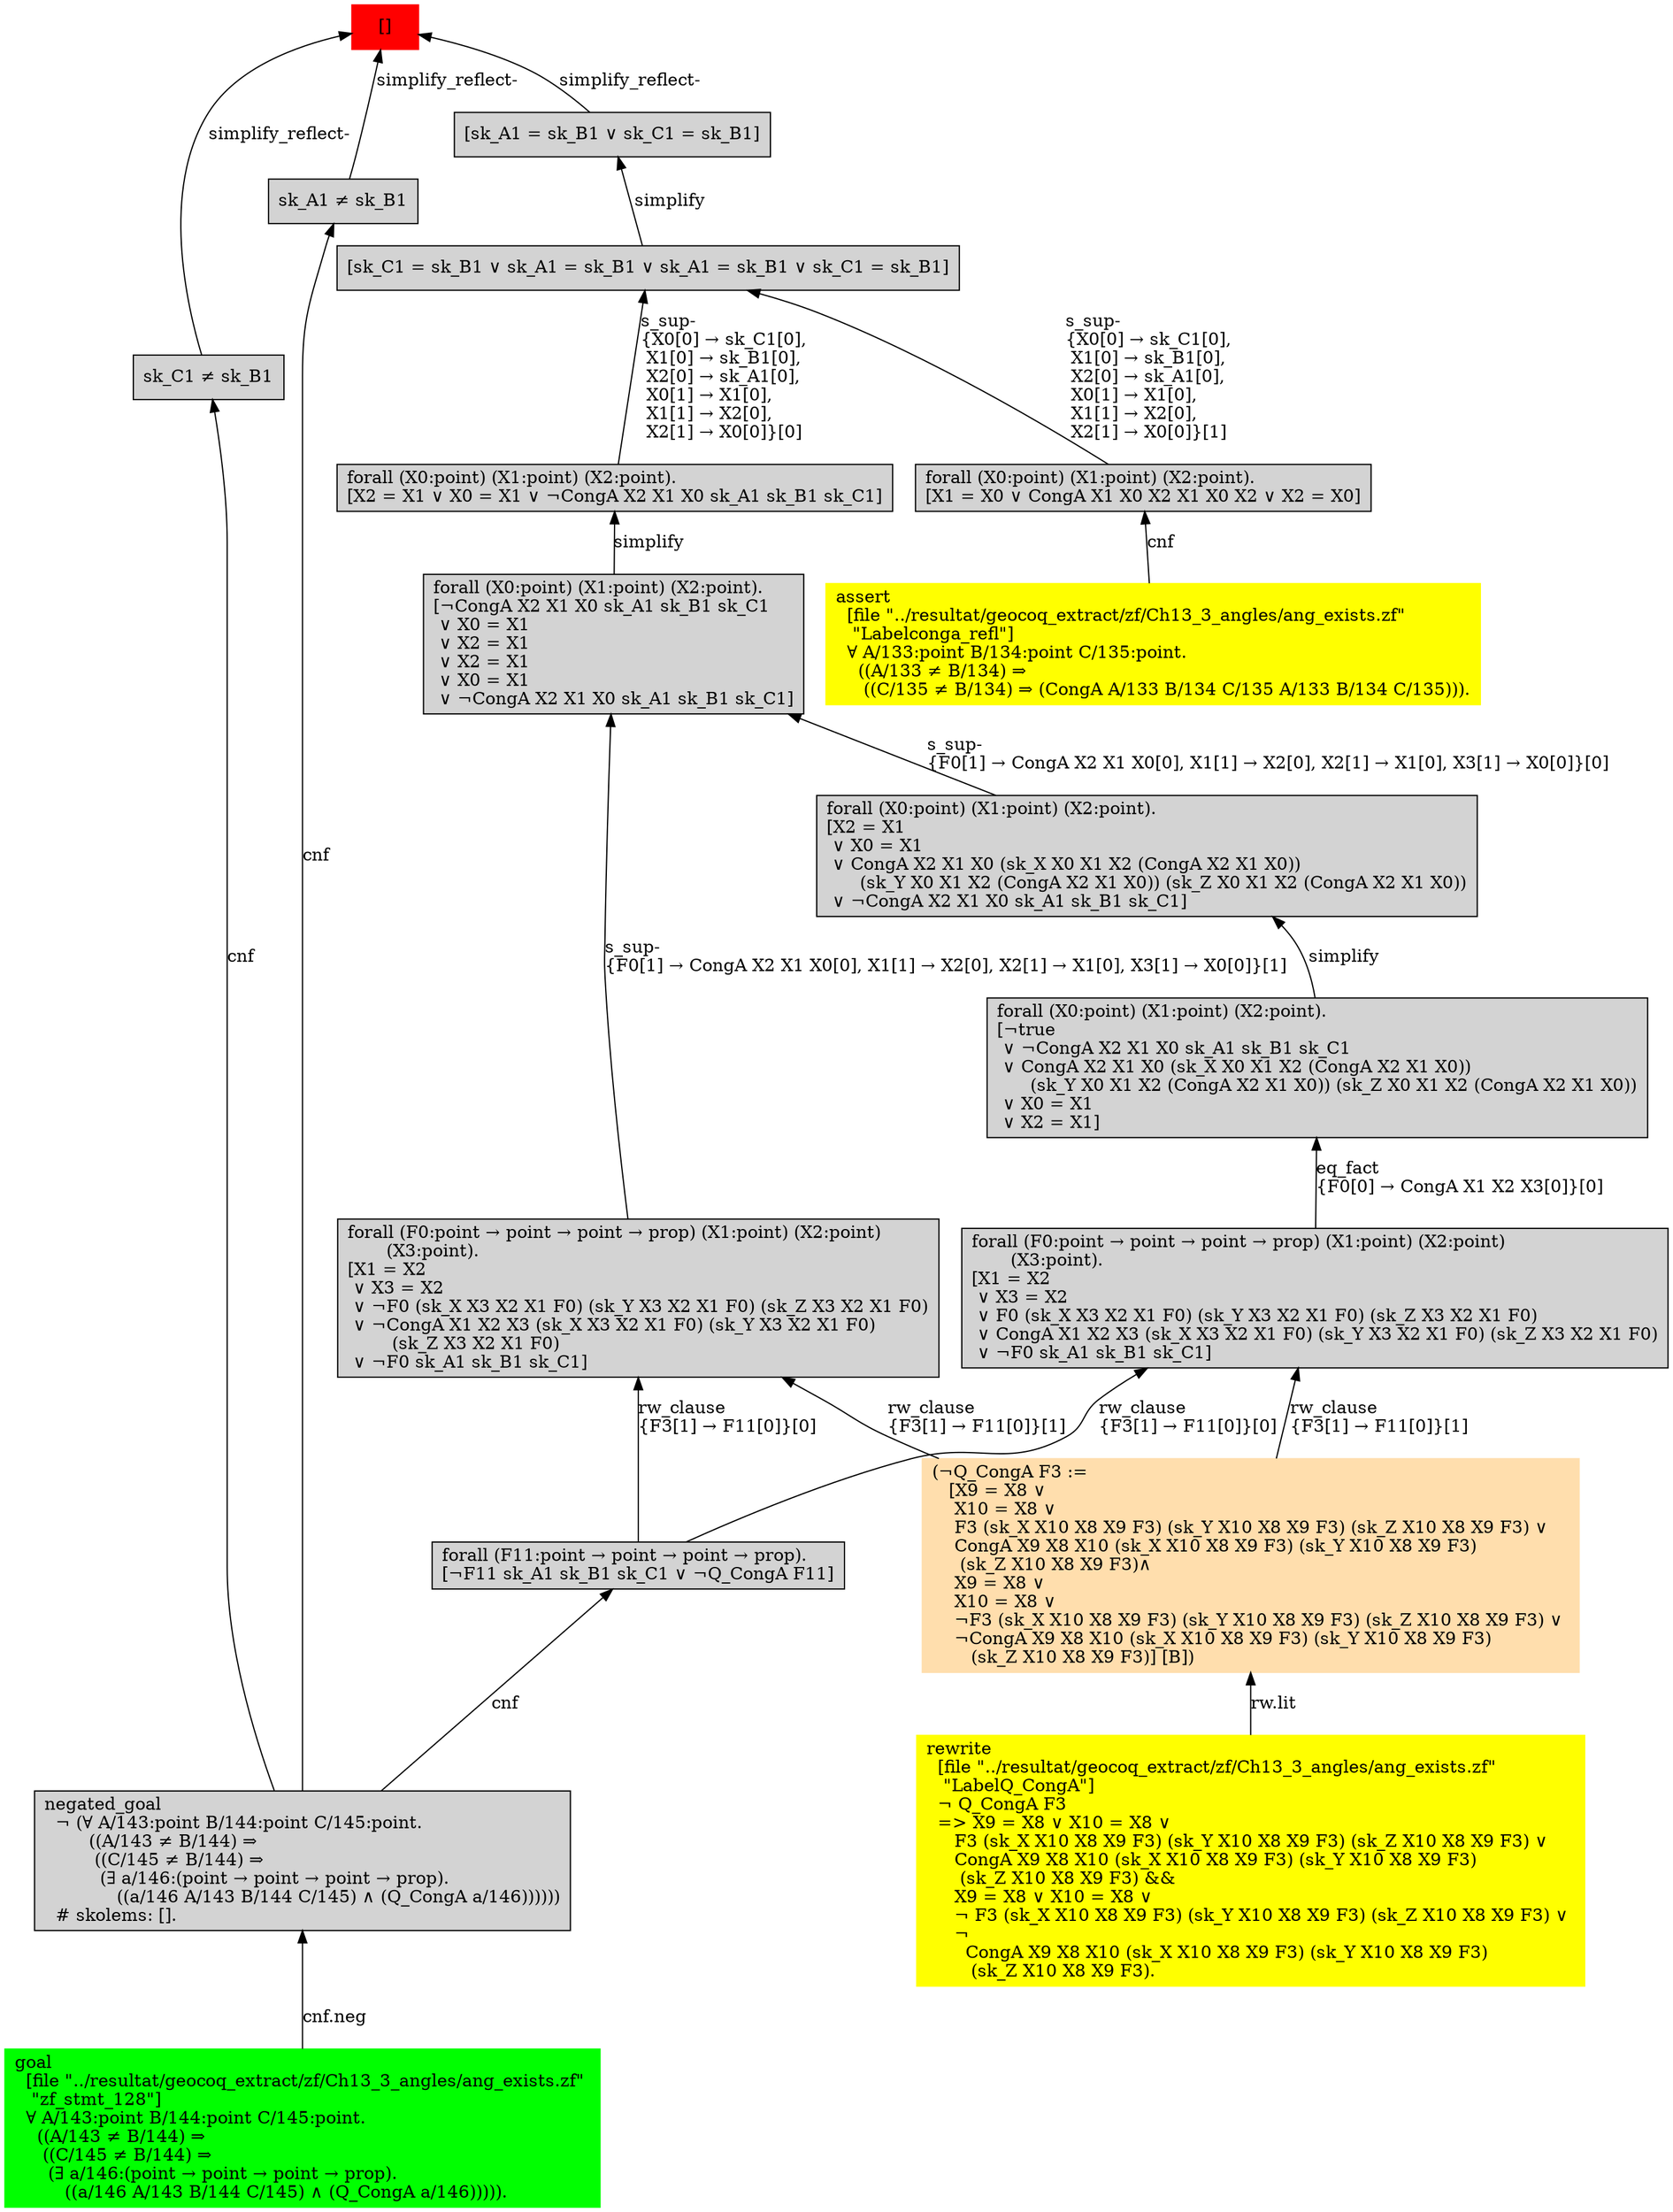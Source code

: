digraph "unsat_graph" {
  vertex_0 [color=red, label="[]", shape=box, style=filled];
  vertex_0 -> vertex_1 [label="simplify_reflect-", dir="back"];
  vertex_1 [shape=box, label="sk_A1 ≠ sk_B1\l", style=filled];
  vertex_1 -> vertex_2 [label="cnf", dir="back"];
  vertex_2 [shape=box, label="negated_goal\l  ¬ (∀ A/143:point B/144:point C/145:point.\l        ((A/143 ≠ B/144) ⇒\l         ((C/145 ≠ B/144) ⇒\l          (∃ a/146:(point → point → point → prop).\l             ((a/146 A/143 B/144 C/145) ∧ (Q_CongA a/146))))))\l  # skolems: [].\l", style=filled];
  vertex_2 -> vertex_3 [label="cnf.neg", dir="back"];
  vertex_3 [color=green, shape=box, label="goal\l  [file \"../resultat/geocoq_extract/zf/Ch13_3_angles/ang_exists.zf\" \l   \"zf_stmt_128\"]\l  ∀ A/143:point B/144:point C/145:point.\l    ((A/143 ≠ B/144) ⇒\l     ((C/145 ≠ B/144) ⇒\l      (∃ a/146:(point → point → point → prop).\l         ((a/146 A/143 B/144 C/145) ∧ (Q_CongA a/146))))).\l", style=filled];
  vertex_0 -> vertex_4 [label="simplify_reflect-", dir="back"];
  vertex_4 [shape=box, label="sk_C1 ≠ sk_B1\l", style=filled];
  vertex_4 -> vertex_2 [label="cnf", dir="back"];
  vertex_0 -> vertex_5 [label="simplify_reflect-", dir="back"];
  vertex_5 [shape=box, label="[sk_A1 = sk_B1 ∨ sk_C1 = sk_B1]\l", style=filled];
  vertex_5 -> vertex_6 [label="simplify", dir="back"];
  vertex_6 [shape=box, label="[sk_C1 = sk_B1 ∨ sk_A1 = sk_B1 ∨ sk_A1 = sk_B1 ∨ sk_C1 = sk_B1]\l", style=filled];
  vertex_6 -> vertex_7 [label="s_sup-\l\{X0[0] → sk_C1[0], \l X1[0] → sk_B1[0], \l X2[0] → sk_A1[0], \l X0[1] → X1[0], \l X1[1] → X2[0], \l X2[1] → X0[0]\}[0]\l", dir="back"];
  vertex_7 [shape=box, label="forall (X0:point) (X1:point) (X2:point).\l[X2 = X1 ∨ X0 = X1 ∨ ¬CongA X2 X1 X0 sk_A1 sk_B1 sk_C1]\l", style=filled];
  vertex_7 -> vertex_8 [label="simplify", dir="back"];
  vertex_8 [shape=box, label="forall (X0:point) (X1:point) (X2:point).\l[¬CongA X2 X1 X0 sk_A1 sk_B1 sk_C1\l ∨ X0 = X1\l ∨ X2 = X1\l ∨ X2 = X1\l ∨ X0 = X1\l ∨ ¬CongA X2 X1 X0 sk_A1 sk_B1 sk_C1]\l", style=filled];
  vertex_8 -> vertex_9 [label="s_sup-\l\{F0[1] → CongA X2 X1 X0[0], X1[1] → X2[0], X2[1] → X1[0], X3[1] → X0[0]\}[1]\l", dir="back"];
  vertex_9 [shape=box, label="forall (F0:point → point → point → prop) (X1:point) (X2:point) \l       (X3:point).\l[X1 = X2\l ∨ X3 = X2\l ∨ ¬F0 (sk_X X3 X2 X1 F0) (sk_Y X3 X2 X1 F0) (sk_Z X3 X2 X1 F0)\l ∨ ¬CongA X1 X2 X3 (sk_X X3 X2 X1 F0) (sk_Y X3 X2 X1 F0) \l        (sk_Z X3 X2 X1 F0)\l ∨ ¬F0 sk_A1 sk_B1 sk_C1]\l", style=filled];
  vertex_9 -> vertex_10 [label="rw_clause\l\{F3[1] → F11[0]\}[1]\l", dir="back"];
  vertex_10 [color=navajowhite, shape=box, label="(¬Q_CongA F3 :=\l   [X9 = X8 ∨ \l    X10 = X8 ∨ \l    F3 (sk_X X10 X8 X9 F3) (sk_Y X10 X8 X9 F3) (sk_Z X10 X8 X9 F3) ∨ \l    CongA X9 X8 X10 (sk_X X10 X8 X9 F3) (sk_Y X10 X8 X9 F3) \l     (sk_Z X10 X8 X9 F3)∧\l    X9 = X8 ∨ \l    X10 = X8 ∨ \l    ¬F3 (sk_X X10 X8 X9 F3) (sk_Y X10 X8 X9 F3) (sk_Z X10 X8 X9 F3) ∨ \l    ¬CongA X9 X8 X10 (sk_X X10 X8 X9 F3) (sk_Y X10 X8 X9 F3) \l       (sk_Z X10 X8 X9 F3)] [B])\l", style=filled];
  vertex_10 -> vertex_11 [label="rw.lit", dir="back"];
  vertex_11 [color=yellow, shape=box, label="rewrite\l  [file \"../resultat/geocoq_extract/zf/Ch13_3_angles/ang_exists.zf\" \l   \"LabelQ_CongA\"]\l  ¬ Q_CongA F3\l  =\> X9 = X8 ∨ X10 = X8 ∨ \l     F3 (sk_X X10 X8 X9 F3) (sk_Y X10 X8 X9 F3) (sk_Z X10 X8 X9 F3) ∨ \l     CongA X9 X8 X10 (sk_X X10 X8 X9 F3) (sk_Y X10 X8 X9 F3) \l      (sk_Z X10 X8 X9 F3) && \l     X9 = X8 ∨ X10 = X8 ∨ \l     ¬ F3 (sk_X X10 X8 X9 F3) (sk_Y X10 X8 X9 F3) (sk_Z X10 X8 X9 F3) ∨ \l     ¬\l       CongA X9 X8 X10 (sk_X X10 X8 X9 F3) (sk_Y X10 X8 X9 F3) \l        (sk_Z X10 X8 X9 F3).\l", style=filled];
  vertex_9 -> vertex_12 [label="rw_clause\l\{F3[1] → F11[0]\}[0]\l", dir="back"];
  vertex_12 [shape=box, label="forall (F11:point → point → point → prop).\l[¬F11 sk_A1 sk_B1 sk_C1 ∨ ¬Q_CongA F11]\l", style=filled];
  vertex_12 -> vertex_2 [label="cnf", dir="back"];
  vertex_8 -> vertex_13 [label="s_sup-\l\{F0[1] → CongA X2 X1 X0[0], X1[1] → X2[0], X2[1] → X1[0], X3[1] → X0[0]\}[0]\l", dir="back"];
  vertex_13 [shape=box, label="forall (X0:point) (X1:point) (X2:point).\l[X2 = X1\l ∨ X0 = X1\l ∨ CongA X2 X1 X0 (sk_X X0 X1 X2 (CongA X2 X1 X0)) \l      (sk_Y X0 X1 X2 (CongA X2 X1 X0)) (sk_Z X0 X1 X2 (CongA X2 X1 X0))\l ∨ ¬CongA X2 X1 X0 sk_A1 sk_B1 sk_C1]\l", style=filled];
  vertex_13 -> vertex_14 [label="simplify", dir="back"];
  vertex_14 [shape=box, label="forall (X0:point) (X1:point) (X2:point).\l[¬true\l ∨ ¬CongA X2 X1 X0 sk_A1 sk_B1 sk_C1\l ∨ CongA X2 X1 X0 (sk_X X0 X1 X2 (CongA X2 X1 X0)) \l      (sk_Y X0 X1 X2 (CongA X2 X1 X0)) (sk_Z X0 X1 X2 (CongA X2 X1 X0))\l ∨ X0 = X1\l ∨ X2 = X1]\l", style=filled];
  vertex_14 -> vertex_15 [label="eq_fact\l\{F0[0] → CongA X1 X2 X3[0]\}[0]\l", dir="back"];
  vertex_15 [shape=box, label="forall (F0:point → point → point → prop) (X1:point) (X2:point) \l       (X3:point).\l[X1 = X2\l ∨ X3 = X2\l ∨ F0 (sk_X X3 X2 X1 F0) (sk_Y X3 X2 X1 F0) (sk_Z X3 X2 X1 F0)\l ∨ CongA X1 X2 X3 (sk_X X3 X2 X1 F0) (sk_Y X3 X2 X1 F0) (sk_Z X3 X2 X1 F0)\l ∨ ¬F0 sk_A1 sk_B1 sk_C1]\l", style=filled];
  vertex_15 -> vertex_10 [label="rw_clause\l\{F3[1] → F11[0]\}[1]\l", dir="back"];
  vertex_15 -> vertex_12 [label="rw_clause\l\{F3[1] → F11[0]\}[0]\l", dir="back"];
  vertex_6 -> vertex_16 [label="s_sup-\l\{X0[0] → sk_C1[0], \l X1[0] → sk_B1[0], \l X2[0] → sk_A1[0], \l X0[1] → X1[0], \l X1[1] → X2[0], \l X2[1] → X0[0]\}[1]\l", dir="back"];
  vertex_16 [shape=box, label="forall (X0:point) (X1:point) (X2:point).\l[X1 = X0 ∨ CongA X1 X0 X2 X1 X0 X2 ∨ X2 = X0]\l", style=filled];
  vertex_16 -> vertex_17 [label="cnf", dir="back"];
  vertex_17 [color=yellow, shape=box, label="assert\l  [file \"../resultat/geocoq_extract/zf/Ch13_3_angles/ang_exists.zf\" \l   \"Labelconga_refl\"]\l  ∀ A/133:point B/134:point C/135:point.\l    ((A/133 ≠ B/134) ⇒\l     ((C/135 ≠ B/134) ⇒ (CongA A/133 B/134 C/135 A/133 B/134 C/135))).\l", style=filled];
  }


